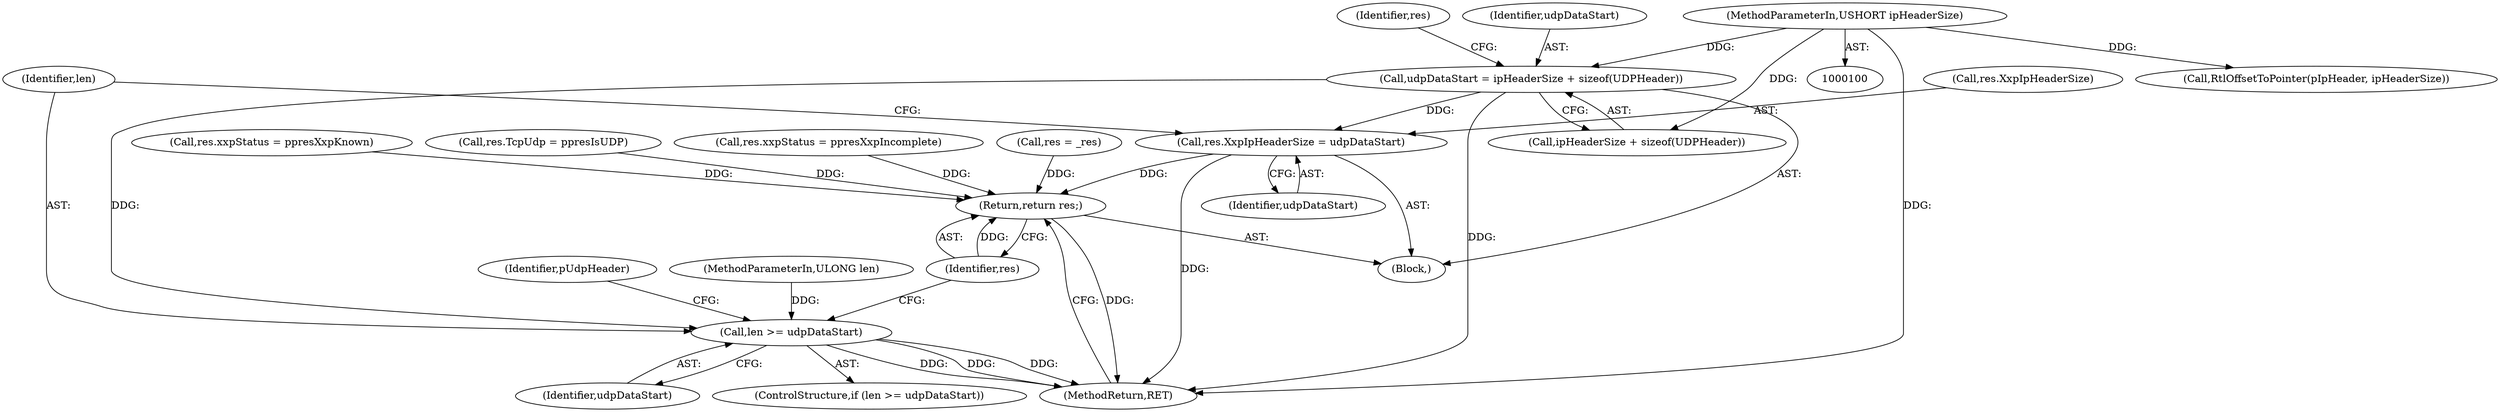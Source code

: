 digraph "0_kvm-guest-drivers-windows_fbfa4d1083ea84c5429992ca3e996d7d4fbc8238_2@API" {
"1000111" [label="(Call,udpDataStart = ipHeaderSize + sizeof(UDPHeader))"];
"1000104" [label="(MethodParameterIn,USHORT ipHeaderSize)"];
"1000127" [label="(Call,res.XxpIpHeaderSize = udpDataStart)"];
"1000164" [label="(Return,return res;)"];
"1000133" [label="(Call,len >= udpDataStart)"];
"1000139" [label="(Identifier,pUdpHeader)"];
"1000166" [label="(MethodReturn,RET)"];
"1000128" [label="(Call,res.XxpIpHeaderSize)"];
"1000122" [label="(Call,res.TcpUdp = ppresIsUDP)"];
"1000104" [label="(MethodParameterIn,USHORT ipHeaderSize)"];
"1000111" [label="(Call,udpDataStart = ipHeaderSize + sizeof(UDPHeader))"];
"1000117" [label="(Call,res.xxpStatus = ppresXxpIncomplete)"];
"1000165" [label="(Identifier,res)"];
"1000113" [label="(Call,ipHeaderSize + sizeof(UDPHeader))"];
"1000142" [label="(Call,RtlOffsetToPointer(pIpHeader, ipHeaderSize))"];
"1000164" [label="(Return,return res;)"];
"1000119" [label="(Identifier,res)"];
"1000135" [label="(Identifier,udpDataStart)"];
"1000133" [label="(Call,len >= udpDataStart)"];
"1000131" [label="(Identifier,udpDataStart)"];
"1000107" [label="(Call,res = _res)"];
"1000127" [label="(Call,res.XxpIpHeaderSize = udpDataStart)"];
"1000112" [label="(Identifier,udpDataStart)"];
"1000103" [label="(MethodParameterIn,ULONG len)"];
"1000134" [label="(Identifier,len)"];
"1000152" [label="(Call,res.xxpStatus = ppresXxpKnown)"];
"1000132" [label="(ControlStructure,if (len >= udpDataStart))"];
"1000105" [label="(Block,)"];
"1000111" -> "1000105"  [label="AST: "];
"1000111" -> "1000113"  [label="CFG: "];
"1000112" -> "1000111"  [label="AST: "];
"1000113" -> "1000111"  [label="AST: "];
"1000119" -> "1000111"  [label="CFG: "];
"1000111" -> "1000166"  [label="DDG: "];
"1000104" -> "1000111"  [label="DDG: "];
"1000111" -> "1000127"  [label="DDG: "];
"1000111" -> "1000133"  [label="DDG: "];
"1000104" -> "1000100"  [label="AST: "];
"1000104" -> "1000166"  [label="DDG: "];
"1000104" -> "1000113"  [label="DDG: "];
"1000104" -> "1000142"  [label="DDG: "];
"1000127" -> "1000105"  [label="AST: "];
"1000127" -> "1000131"  [label="CFG: "];
"1000128" -> "1000127"  [label="AST: "];
"1000131" -> "1000127"  [label="AST: "];
"1000134" -> "1000127"  [label="CFG: "];
"1000127" -> "1000166"  [label="DDG: "];
"1000127" -> "1000164"  [label="DDG: "];
"1000164" -> "1000105"  [label="AST: "];
"1000164" -> "1000165"  [label="CFG: "];
"1000165" -> "1000164"  [label="AST: "];
"1000166" -> "1000164"  [label="CFG: "];
"1000164" -> "1000166"  [label="DDG: "];
"1000165" -> "1000164"  [label="DDG: "];
"1000107" -> "1000164"  [label="DDG: "];
"1000122" -> "1000164"  [label="DDG: "];
"1000152" -> "1000164"  [label="DDG: "];
"1000117" -> "1000164"  [label="DDG: "];
"1000133" -> "1000132"  [label="AST: "];
"1000133" -> "1000135"  [label="CFG: "];
"1000134" -> "1000133"  [label="AST: "];
"1000135" -> "1000133"  [label="AST: "];
"1000139" -> "1000133"  [label="CFG: "];
"1000165" -> "1000133"  [label="CFG: "];
"1000133" -> "1000166"  [label="DDG: "];
"1000133" -> "1000166"  [label="DDG: "];
"1000133" -> "1000166"  [label="DDG: "];
"1000103" -> "1000133"  [label="DDG: "];
}
